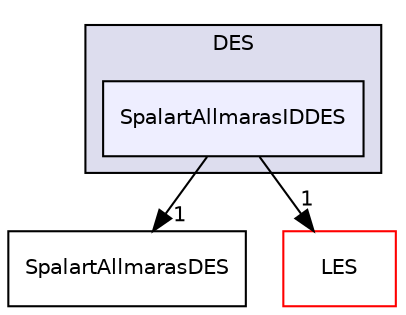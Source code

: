 digraph "src/TurbulenceModels/turbulenceModels/DES/SpalartAllmarasIDDES" {
  bgcolor=transparent;
  compound=true
  node [ fontsize="10", fontname="Helvetica"];
  edge [ labelfontsize="10", labelfontname="Helvetica"];
  subgraph clusterdir_4c597e202e8b6e09c8ced0164b37938b {
    graph [ bgcolor="#ddddee", pencolor="black", label="DES" fontname="Helvetica", fontsize="10", URL="dir_4c597e202e8b6e09c8ced0164b37938b.html"]
  dir_7b498c21d0aeffbbc83a5e7ac84f2a60 [shape=box, label="SpalartAllmarasIDDES", style="filled", fillcolor="#eeeeff", pencolor="black", URL="dir_7b498c21d0aeffbbc83a5e7ac84f2a60.html"];
  }
  dir_02ee5e2b8c0e0c042c55db2cba8bf0bd [shape=box label="SpalartAllmarasDES" URL="dir_02ee5e2b8c0e0c042c55db2cba8bf0bd.html"];
  dir_9fc1e48ca755258281286cef4f8e0bec [shape=box label="LES" color="red" URL="dir_9fc1e48ca755258281286cef4f8e0bec.html"];
  dir_7b498c21d0aeffbbc83a5e7ac84f2a60->dir_02ee5e2b8c0e0c042c55db2cba8bf0bd [headlabel="1", labeldistance=1.5 headhref="dir_004065_004064.html"];
  dir_7b498c21d0aeffbbc83a5e7ac84f2a60->dir_9fc1e48ca755258281286cef4f8e0bec [headlabel="1", labeldistance=1.5 headhref="dir_004065_004071.html"];
}
